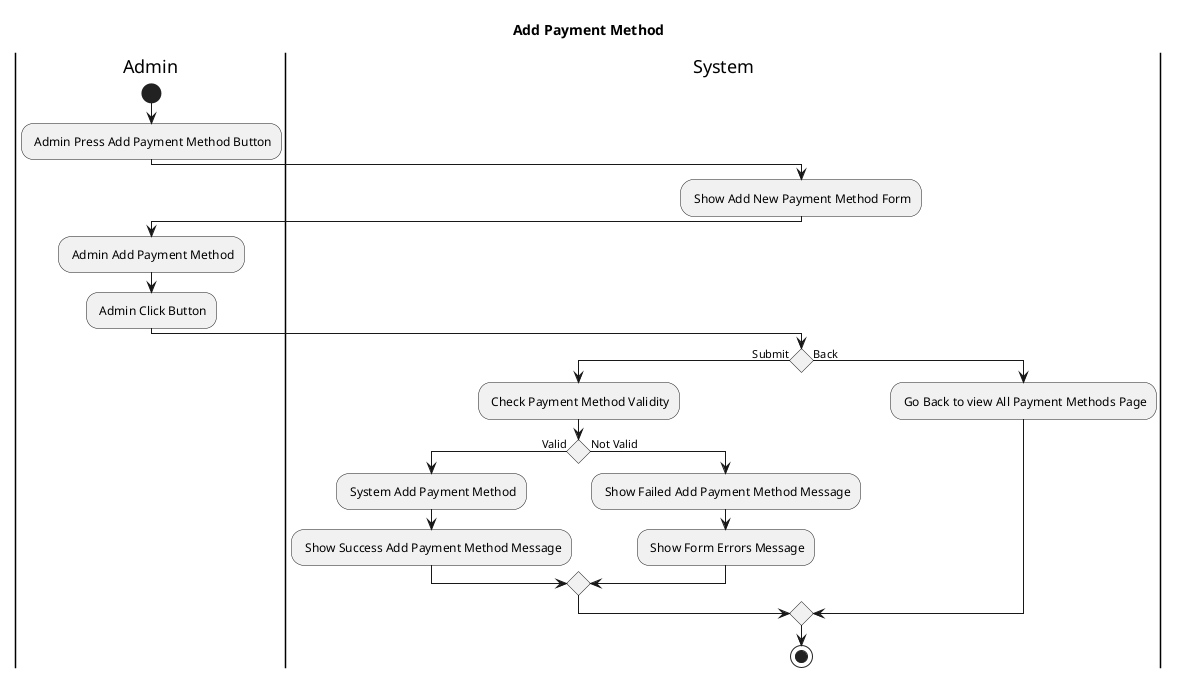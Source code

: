 @startuml
title Add Payment Method 
|Admin|
start 
    : Admin Press Add Payment Method Button;
|System|
    : Show Add New Payment Method Form;
|Admin|
    : Admin Add Payment Method;
    : Admin Click Button;
|System|
If () then (Submit)
    : Check Payment Method Validity;
    if () is (Valid) then
        : System Add Payment Method;
        : Show Success Add Payment Method Message;
    else (Not Valid)
        : Show Failed Add Payment Method Message;
        : Show Form Errors Message;
        
    endif
else (Back)
    : Go Back to view All Payment Methods Page;
      
endif
stop
@enduml